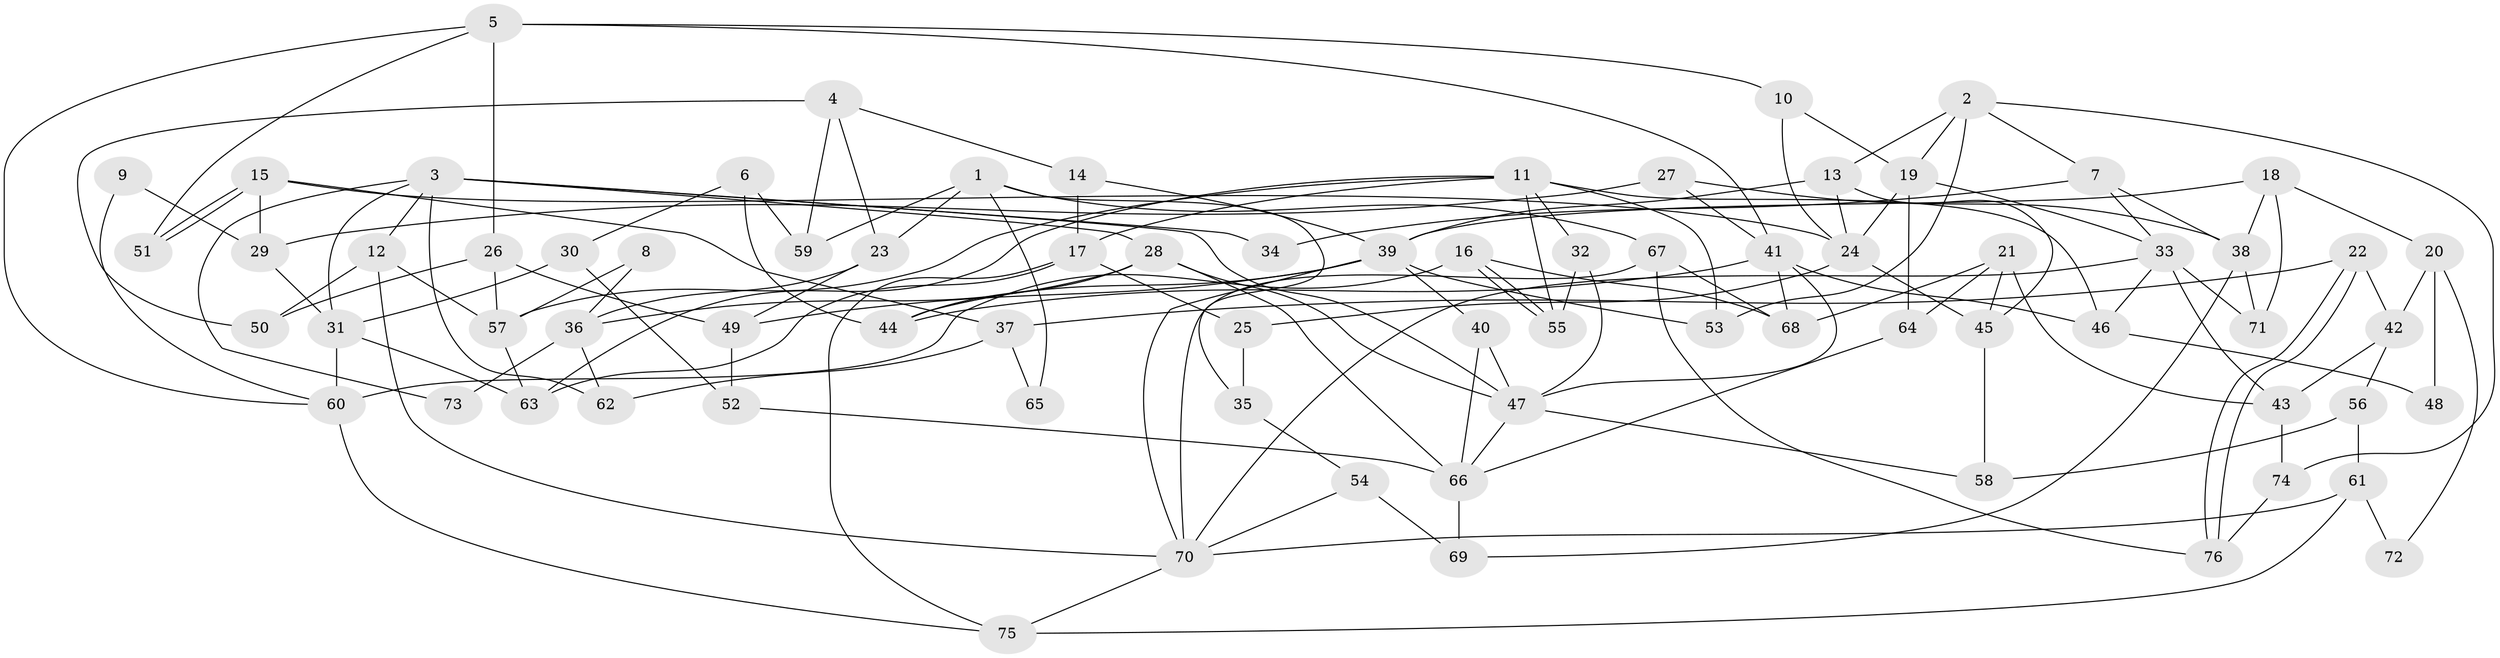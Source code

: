 // coarse degree distribution, {7: 0.13636363636363635, 6: 0.11363636363636363, 9: 0.06818181818181818, 4: 0.3409090909090909, 5: 0.09090909090909091, 2: 0.022727272727272728, 3: 0.1590909090909091, 8: 0.06818181818181818}
// Generated by graph-tools (version 1.1) at 2025/41/03/06/25 10:41:52]
// undirected, 76 vertices, 152 edges
graph export_dot {
graph [start="1"]
  node [color=gray90,style=filled];
  1;
  2;
  3;
  4;
  5;
  6;
  7;
  8;
  9;
  10;
  11;
  12;
  13;
  14;
  15;
  16;
  17;
  18;
  19;
  20;
  21;
  22;
  23;
  24;
  25;
  26;
  27;
  28;
  29;
  30;
  31;
  32;
  33;
  34;
  35;
  36;
  37;
  38;
  39;
  40;
  41;
  42;
  43;
  44;
  45;
  46;
  47;
  48;
  49;
  50;
  51;
  52;
  53;
  54;
  55;
  56;
  57;
  58;
  59;
  60;
  61;
  62;
  63;
  64;
  65;
  66;
  67;
  68;
  69;
  70;
  71;
  72;
  73;
  74;
  75;
  76;
  1 -- 67;
  1 -- 59;
  1 -- 23;
  1 -- 35;
  1 -- 65;
  2 -- 13;
  2 -- 7;
  2 -- 19;
  2 -- 53;
  2 -- 74;
  3 -- 12;
  3 -- 47;
  3 -- 28;
  3 -- 31;
  3 -- 34;
  3 -- 62;
  3 -- 73;
  4 -- 14;
  4 -- 50;
  4 -- 23;
  4 -- 59;
  5 -- 41;
  5 -- 60;
  5 -- 10;
  5 -- 26;
  5 -- 51;
  6 -- 30;
  6 -- 44;
  6 -- 59;
  7 -- 33;
  7 -- 38;
  7 -- 34;
  8 -- 36;
  8 -- 57;
  9 -- 60;
  9 -- 29;
  10 -- 19;
  10 -- 24;
  11 -- 63;
  11 -- 17;
  11 -- 32;
  11 -- 46;
  11 -- 53;
  11 -- 55;
  11 -- 57;
  12 -- 70;
  12 -- 57;
  12 -- 50;
  13 -- 24;
  13 -- 39;
  13 -- 45;
  14 -- 17;
  14 -- 39;
  15 -- 51;
  15 -- 51;
  15 -- 24;
  15 -- 29;
  15 -- 37;
  16 -- 55;
  16 -- 55;
  16 -- 60;
  16 -- 68;
  17 -- 63;
  17 -- 75;
  17 -- 25;
  18 -- 39;
  18 -- 38;
  18 -- 20;
  18 -- 71;
  19 -- 33;
  19 -- 24;
  19 -- 64;
  20 -- 42;
  20 -- 48;
  20 -- 72;
  21 -- 68;
  21 -- 45;
  21 -- 43;
  21 -- 64;
  22 -- 37;
  22 -- 76;
  22 -- 76;
  22 -- 42;
  23 -- 36;
  23 -- 49;
  24 -- 25;
  24 -- 45;
  25 -- 35;
  26 -- 49;
  26 -- 50;
  26 -- 57;
  27 -- 38;
  27 -- 41;
  27 -- 29;
  28 -- 47;
  28 -- 36;
  28 -- 44;
  28 -- 66;
  29 -- 31;
  30 -- 52;
  30 -- 31;
  31 -- 60;
  31 -- 63;
  32 -- 55;
  32 -- 47;
  33 -- 43;
  33 -- 46;
  33 -- 70;
  33 -- 71;
  35 -- 54;
  36 -- 62;
  36 -- 73;
  37 -- 62;
  37 -- 65;
  38 -- 71;
  38 -- 69;
  39 -- 40;
  39 -- 53;
  39 -- 44;
  39 -- 49;
  39 -- 70;
  40 -- 47;
  40 -- 66;
  41 -- 44;
  41 -- 47;
  41 -- 46;
  41 -- 68;
  42 -- 43;
  42 -- 56;
  43 -- 74;
  45 -- 58;
  46 -- 48;
  47 -- 66;
  47 -- 58;
  49 -- 52;
  52 -- 66;
  54 -- 70;
  54 -- 69;
  56 -- 58;
  56 -- 61;
  57 -- 63;
  60 -- 75;
  61 -- 70;
  61 -- 72;
  61 -- 75;
  64 -- 66;
  66 -- 69;
  67 -- 68;
  67 -- 70;
  67 -- 76;
  70 -- 75;
  74 -- 76;
}
